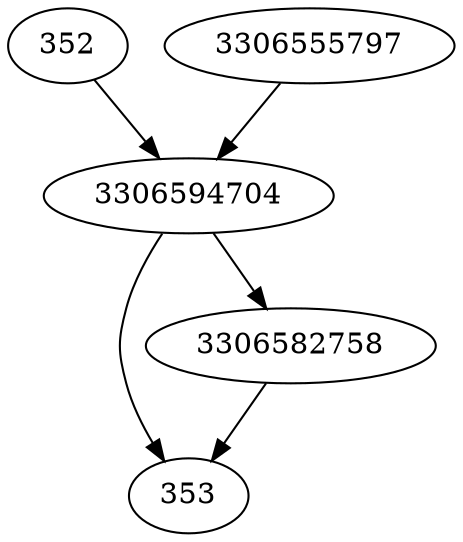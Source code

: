 strict digraph  {
352;
353;
3306582758;
3306594704;
3306555797;
352 -> 3306594704;
3306582758 -> 353;
3306594704 -> 353;
3306594704 -> 3306582758;
3306555797 -> 3306594704;
}

